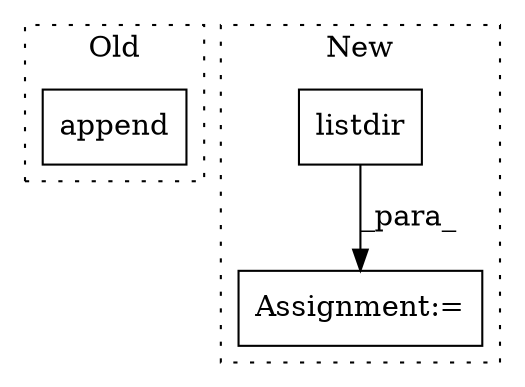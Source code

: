 digraph G {
subgraph cluster0 {
1 [label="append" a="32" s="2939,2953" l="7,1" shape="box"];
label = "Old";
style="dotted";
}
subgraph cluster1 {
2 [label="listdir" a="32" s="3001,3033" l="8,1" shape="box"];
3 [label="Assignment:=" a="7" s="2927,3034" l="53,2" shape="box"];
label = "New";
style="dotted";
}
2 -> 3 [label="_para_"];
}
